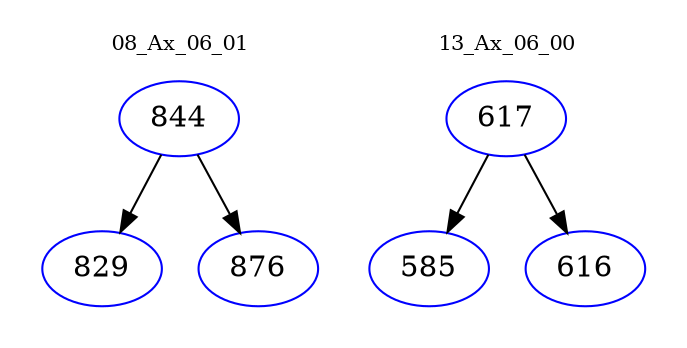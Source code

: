 digraph{
subgraph cluster_0 {
color = white
label = "08_Ax_06_01";
fontsize=10;
T0_844 [label="844", color="blue"]
T0_844 -> T0_829 [color="black"]
T0_829 [label="829", color="blue"]
T0_844 -> T0_876 [color="black"]
T0_876 [label="876", color="blue"]
}
subgraph cluster_1 {
color = white
label = "13_Ax_06_00";
fontsize=10;
T1_617 [label="617", color="blue"]
T1_617 -> T1_585 [color="black"]
T1_585 [label="585", color="blue"]
T1_617 -> T1_616 [color="black"]
T1_616 [label="616", color="blue"]
}
}

